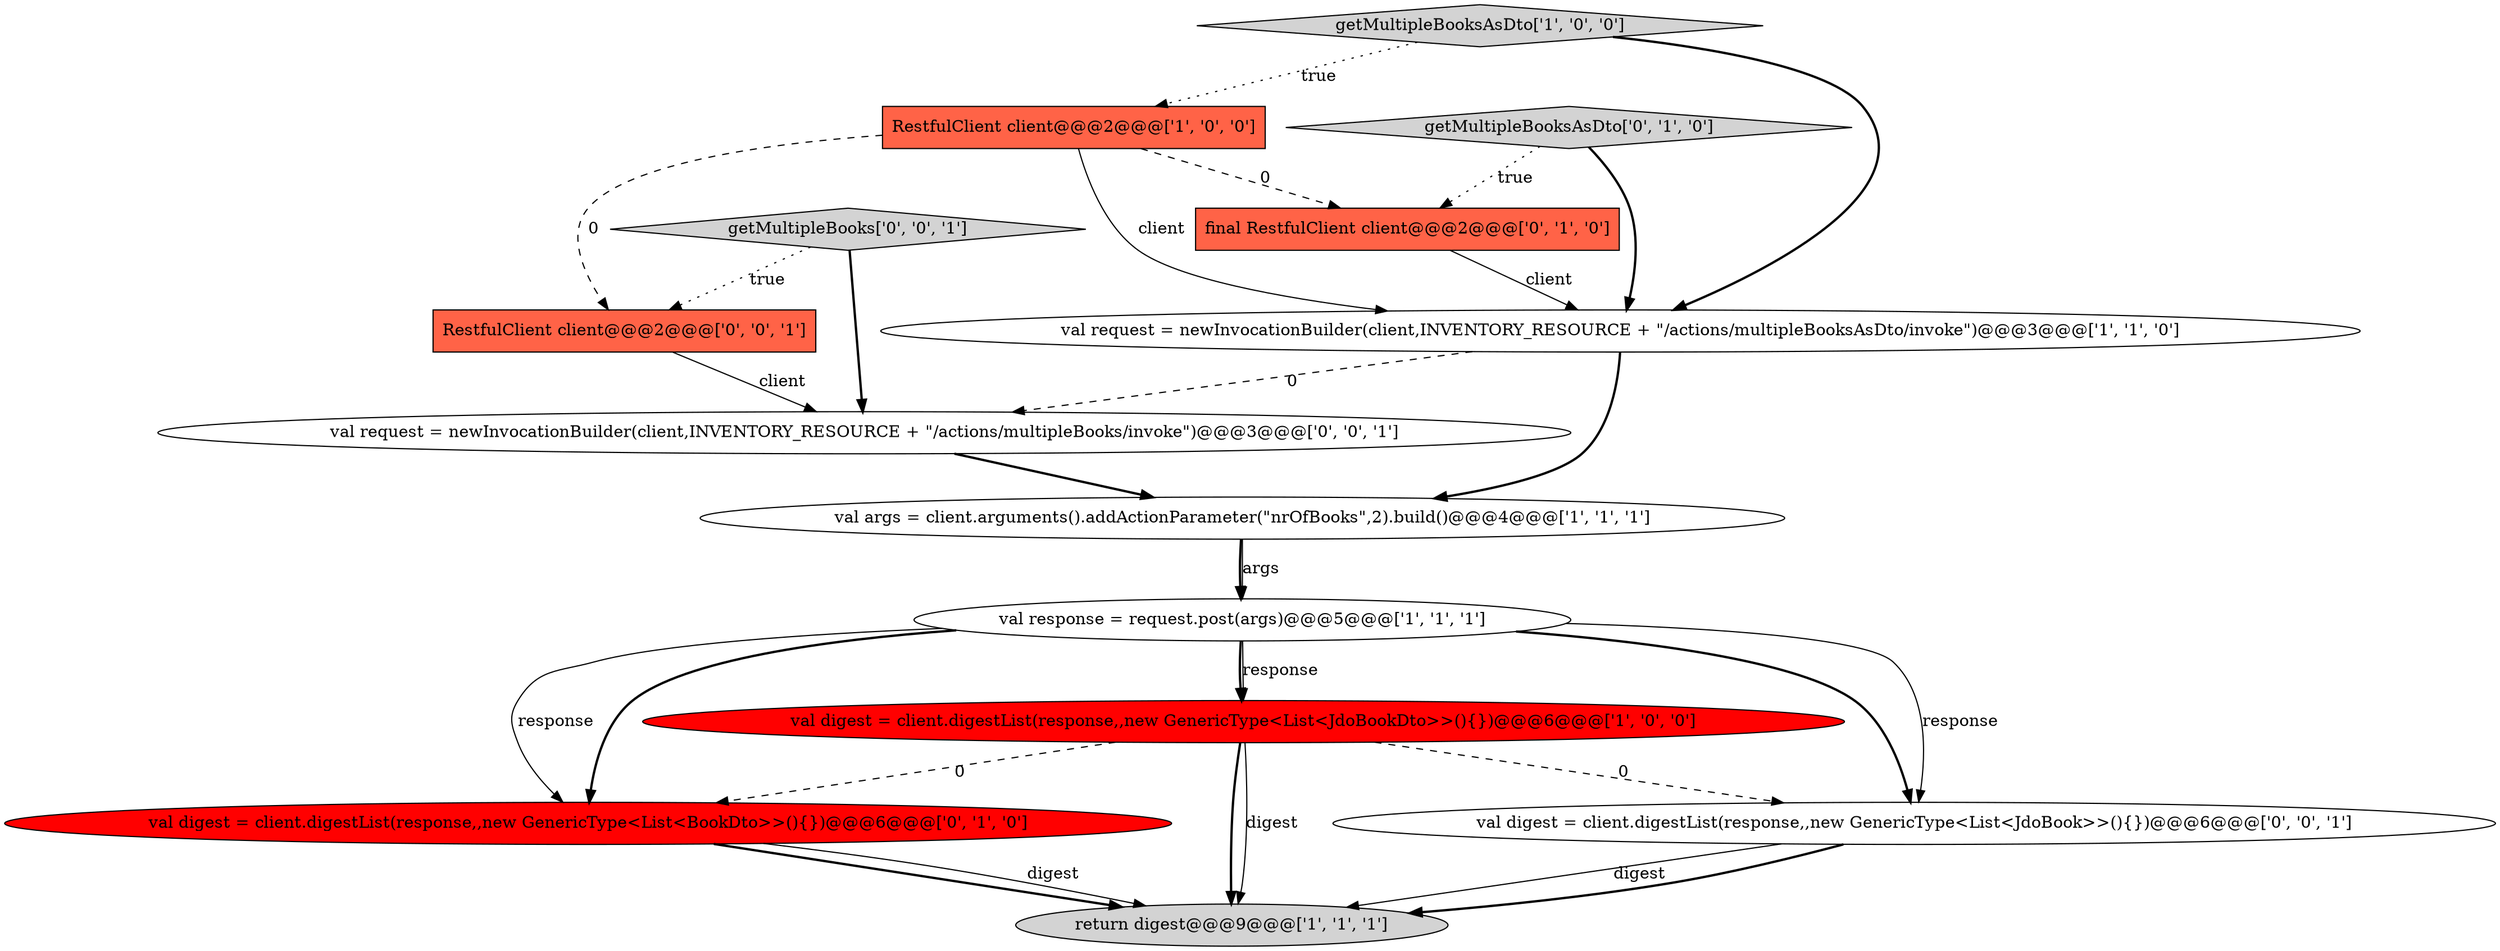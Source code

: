 digraph {
11 [style = filled, label = "getMultipleBooks['0', '0', '1']", fillcolor = lightgray, shape = diamond image = "AAA0AAABBB3BBB"];
0 [style = filled, label = "val request = newInvocationBuilder(client,INVENTORY_RESOURCE + \"/actions/multipleBooksAsDto/invoke\")@@@3@@@['1', '1', '0']", fillcolor = white, shape = ellipse image = "AAA0AAABBB1BBB"];
12 [style = filled, label = "RestfulClient client@@@2@@@['0', '0', '1']", fillcolor = tomato, shape = box image = "AAA0AAABBB3BBB"];
7 [style = filled, label = "val digest = client.digestList(response,,new GenericType<List<BookDto>>(){})@@@6@@@['0', '1', '0']", fillcolor = red, shape = ellipse image = "AAA1AAABBB2BBB"];
1 [style = filled, label = "return digest@@@9@@@['1', '1', '1']", fillcolor = lightgray, shape = ellipse image = "AAA0AAABBB1BBB"];
9 [style = filled, label = "getMultipleBooksAsDto['0', '1', '0']", fillcolor = lightgray, shape = diamond image = "AAA0AAABBB2BBB"];
2 [style = filled, label = "val digest = client.digestList(response,,new GenericType<List<JdoBookDto>>(){})@@@6@@@['1', '0', '0']", fillcolor = red, shape = ellipse image = "AAA1AAABBB1BBB"];
10 [style = filled, label = "val digest = client.digestList(response,,new GenericType<List<JdoBook>>(){})@@@6@@@['0', '0', '1']", fillcolor = white, shape = ellipse image = "AAA0AAABBB3BBB"];
8 [style = filled, label = "final RestfulClient client@@@2@@@['0', '1', '0']", fillcolor = tomato, shape = box image = "AAA1AAABBB2BBB"];
13 [style = filled, label = "val request = newInvocationBuilder(client,INVENTORY_RESOURCE + \"/actions/multipleBooks/invoke\")@@@3@@@['0', '0', '1']", fillcolor = white, shape = ellipse image = "AAA0AAABBB3BBB"];
6 [style = filled, label = "val response = request.post(args)@@@5@@@['1', '1', '1']", fillcolor = white, shape = ellipse image = "AAA0AAABBB1BBB"];
3 [style = filled, label = "RestfulClient client@@@2@@@['1', '0', '0']", fillcolor = tomato, shape = box image = "AAA1AAABBB1BBB"];
4 [style = filled, label = "getMultipleBooksAsDto['1', '0', '0']", fillcolor = lightgray, shape = diamond image = "AAA0AAABBB1BBB"];
5 [style = filled, label = "val args = client.arguments().addActionParameter(\"nrOfBooks\",2).build()@@@4@@@['1', '1', '1']", fillcolor = white, shape = ellipse image = "AAA0AAABBB1BBB"];
6->7 [style = solid, label="response"];
7->1 [style = bold, label=""];
9->0 [style = bold, label=""];
2->1 [style = bold, label=""];
11->12 [style = dotted, label="true"];
2->7 [style = dashed, label="0"];
2->1 [style = solid, label="digest"];
6->10 [style = solid, label="response"];
2->10 [style = dashed, label="0"];
4->0 [style = bold, label=""];
6->2 [style = bold, label=""];
9->8 [style = dotted, label="true"];
4->3 [style = dotted, label="true"];
3->12 [style = dashed, label="0"];
5->6 [style = bold, label=""];
12->13 [style = solid, label="client"];
10->1 [style = solid, label="digest"];
6->10 [style = bold, label=""];
11->13 [style = bold, label=""];
0->13 [style = dashed, label="0"];
6->2 [style = solid, label="response"];
13->5 [style = bold, label=""];
5->6 [style = solid, label="args"];
3->8 [style = dashed, label="0"];
8->0 [style = solid, label="client"];
6->7 [style = bold, label=""];
10->1 [style = bold, label=""];
7->1 [style = solid, label="digest"];
3->0 [style = solid, label="client"];
0->5 [style = bold, label=""];
}
